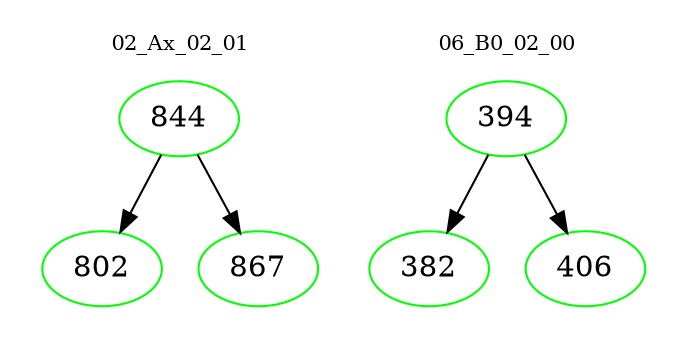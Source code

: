 digraph{
subgraph cluster_0 {
color = white
label = "02_Ax_02_01";
fontsize=10;
T0_844 [label="844", color="green"]
T0_844 -> T0_802 [color="black"]
T0_802 [label="802", color="green"]
T0_844 -> T0_867 [color="black"]
T0_867 [label="867", color="green"]
}
subgraph cluster_1 {
color = white
label = "06_B0_02_00";
fontsize=10;
T1_394 [label="394", color="green"]
T1_394 -> T1_382 [color="black"]
T1_382 [label="382", color="green"]
T1_394 -> T1_406 [color="black"]
T1_406 [label="406", color="green"]
}
}
